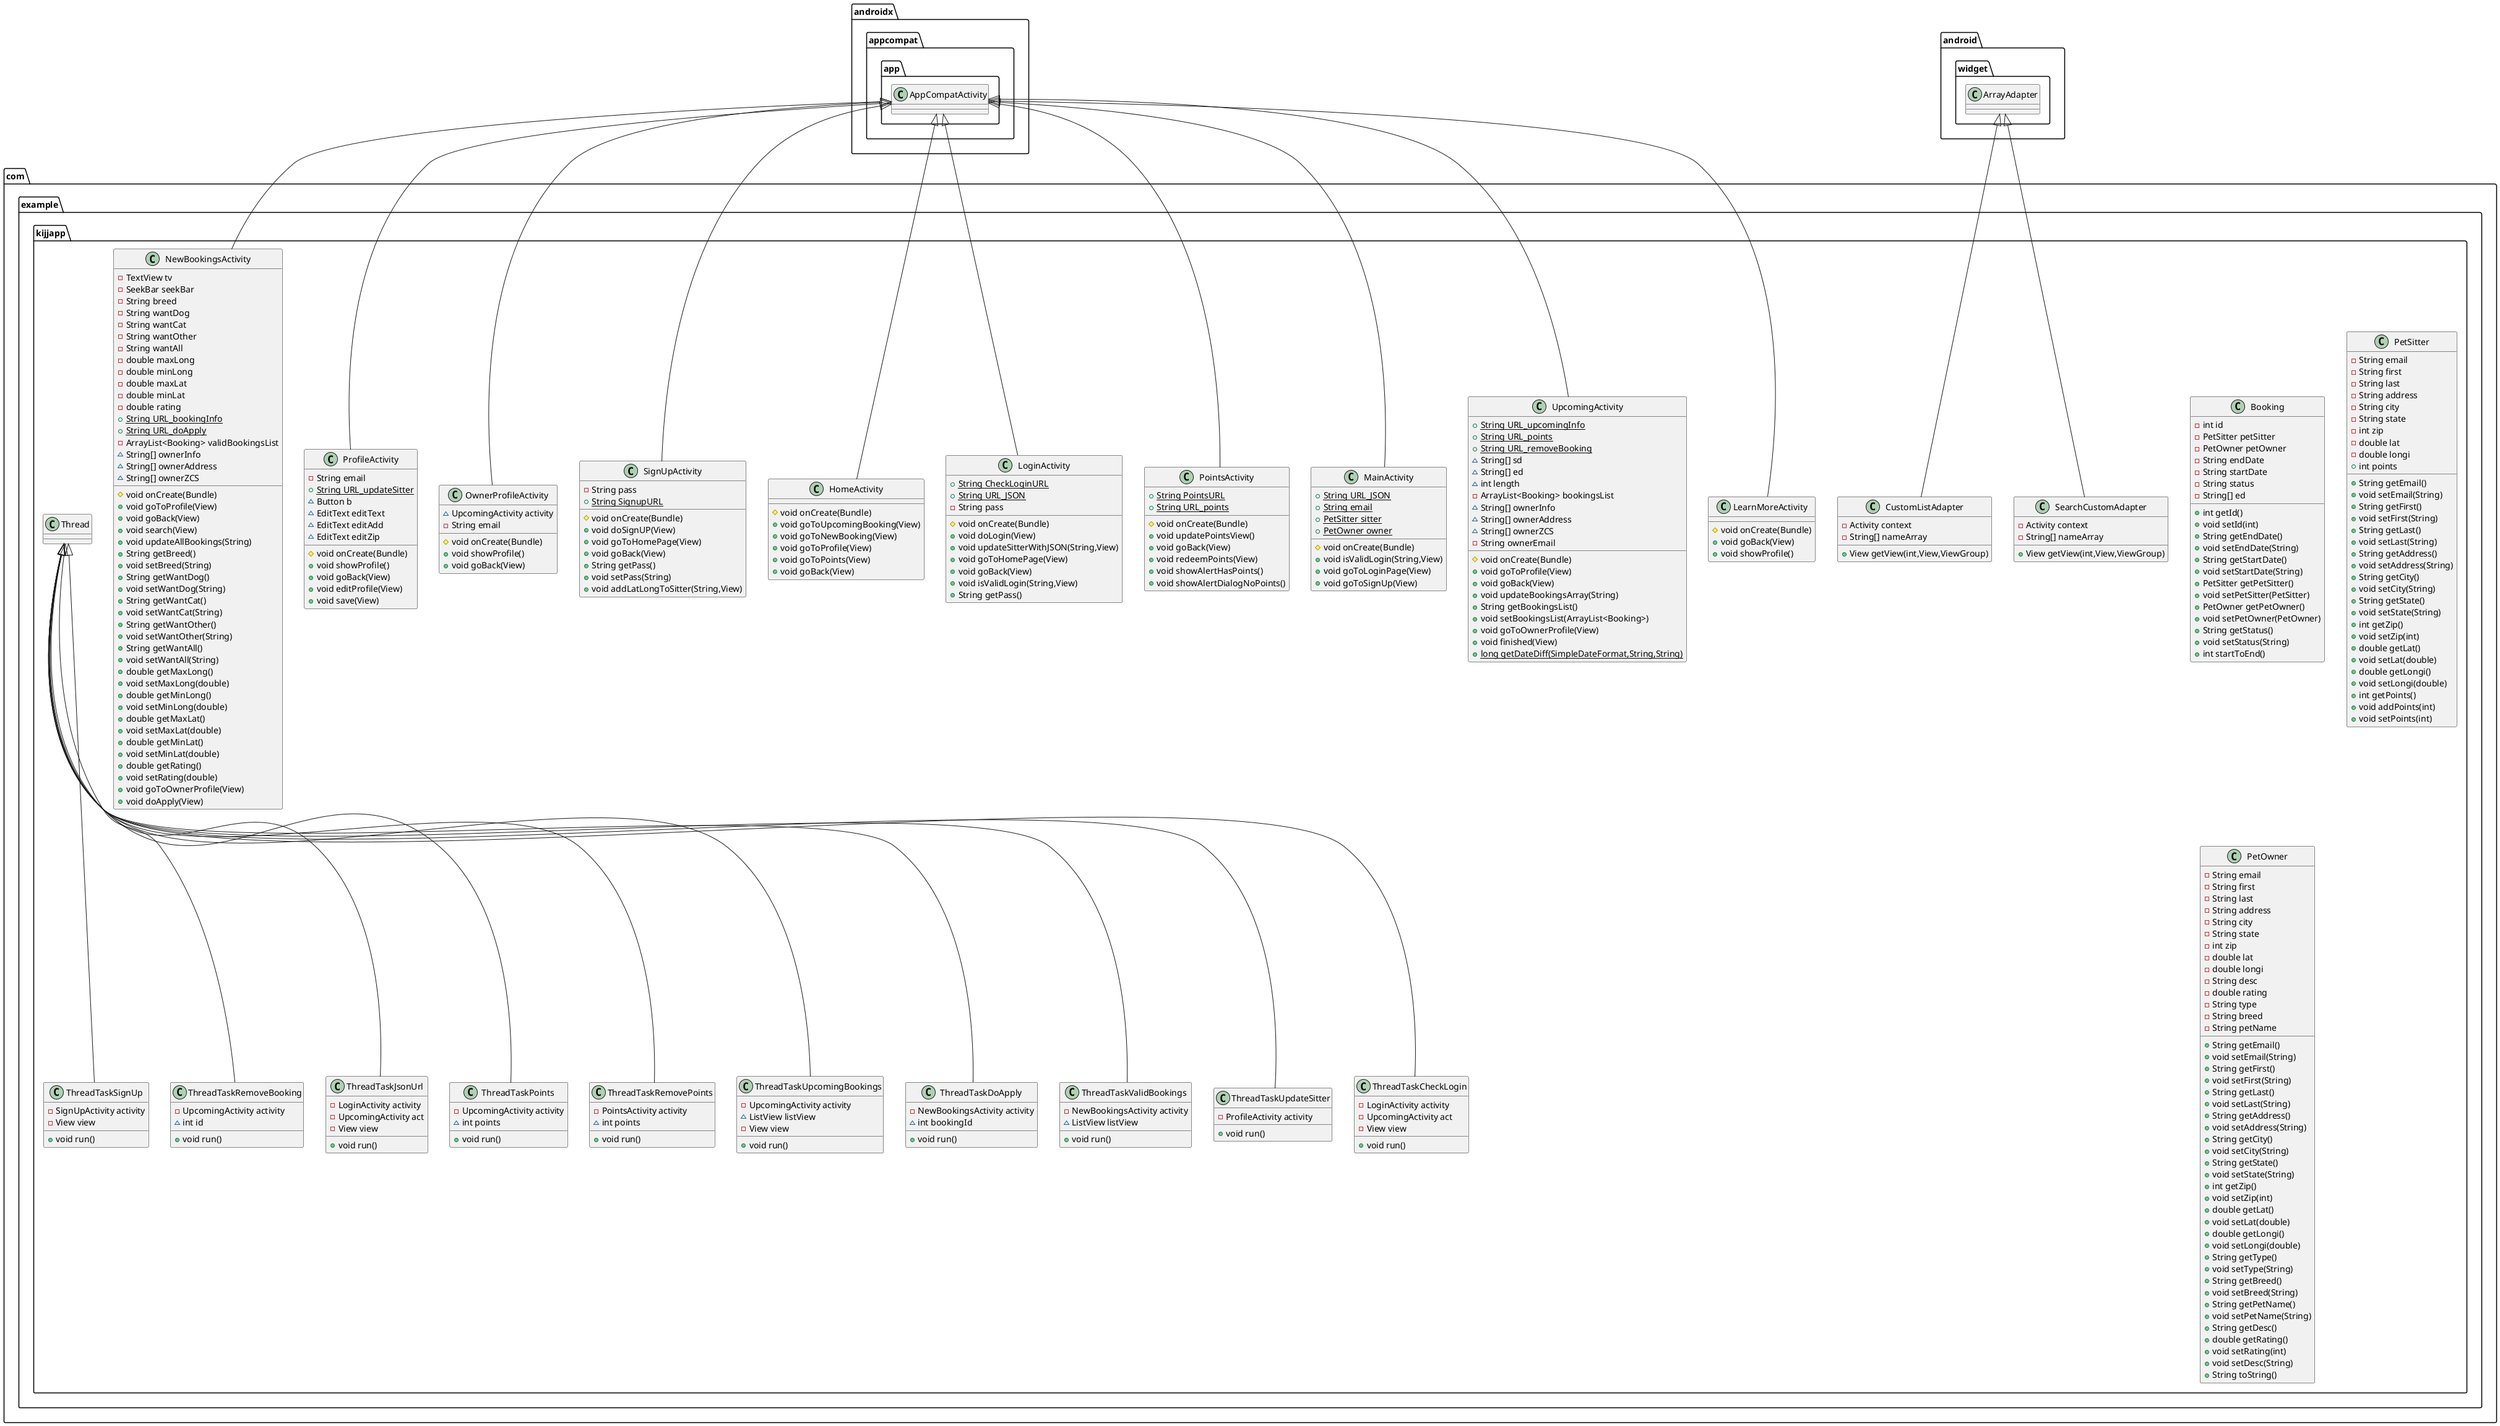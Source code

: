 @startuml
class com.example.kijjapp.ThreadTaskCheckLogin {
- LoginActivity activity
- UpcomingActivity act
- View view
+ void run()
}
class com.example.kijjapp.PointsActivity {
+ {static} String PointsURL
+ {static} String URL_points
# void onCreate(Bundle)
+ void updatePointsView()
+ void goBack(View)
+ void redeemPoints(View)
+ void showAlertHasPoints()
+ void showAlertDialogNoPoints()
}
class com.example.kijjapp.Booking {
- int id
- PetSitter petSitter
- PetOwner petOwner
- String endDate
- String startDate
- String status
- String[] ed
+ int getId()
+ void setId(int)
+ String getEndDate()
+ void setEndDate(String)
+ String getStartDate()
+ void setStartDate(String)
+ PetSitter getPetSitter()
+ void setPetSitter(PetSitter)
+ PetOwner getPetOwner()
+ void setPetOwner(PetOwner)
+ String getStatus()
+ void setStatus(String)
+ int startToEnd()
}
class com.example.kijjapp.ThreadTaskSignUp {
- SignUpActivity activity
- View view
+ void run()
}
class com.example.kijjapp.ThreadTaskRemoveBooking {
- UpcomingActivity activity
~ int id
+ void run()
}
class com.example.kijjapp.ThreadTaskJsonUrl {
- LoginActivity activity
- UpcomingActivity act
- View view
+ void run()
}
class com.example.kijjapp.ThreadTaskPoints {
- UpcomingActivity activity
~ int points
+ void run()
}
class com.example.kijjapp.LoginActivity {
+ {static} String CheckLoginURL
+ {static} String URL_JSON
- String pass
# void onCreate(Bundle)
+ void doLogin(View)
+ void updateSitterWithJSON(String,View)
+ void goToHomePage(View)
+ void goBack(View)
+ void isValidLogin(String,View)
+ String getPass()
}
class com.example.kijjapp.ThreadTaskRemovePoints {
- PointsActivity activity
~ int points
+ void run()
}
class com.example.kijjapp.PetSitter {
- String email
- String first
- String last
- String address
- String city
- String state
- int zip
- double lat
- double longi
+ int points
+ String getEmail()
+ void setEmail(String)
+ String getFirst()
+ void setFirst(String)
+ String getLast()
+ void setLast(String)
+ String getAddress()
+ void setAddress(String)
+ String getCity()
+ void setCity(String)
+ String getState()
+ void setState(String)
+ int getZip()
+ void setZip(int)
+ double getLat()
+ void setLat(double)
+ double getLongi()
+ void setLongi(double)
+ int getPoints()
+ void addPoints(int)
+ void setPoints(int)
}
class com.example.kijjapp.HomeActivity {
# void onCreate(Bundle)
+ void goToUpcomingBooking(View)
+ void goToNewBooking(View)
+ void goToProfile(View)
+ void goToPoints(View)
+ void goBack(View)
}
class com.example.kijjapp.ThreadTaskUpcomingBookings {
- UpcomingActivity activity
~ ListView listView
- View view
+ void run()
}
class com.example.kijjapp.SignUpActivity {
- String pass
+ {static} String SignupURL
# void onCreate(Bundle)
+ void doSignUP(View)
+ void goToHomePage(View)
+ void goBack(View)
+ String getPass()
+ void setPass(String)
+ void addLatLongToSitter(String,View)
}
class com.example.kijjapp.OwnerProfileActivity {
~ UpcomingActivity activity
- String email
# void onCreate(Bundle)
+ void showProfile()
+ void goBack(View)
}
class com.example.kijjapp.ThreadTaskDoApply {
- NewBookingsActivity activity
~ int bookingId
+ void run()
}
class com.example.kijjapp.ProfileActivity {
- String email
+ {static} String URL_updateSitter
~ Button b
~ EditText editText
~ EditText editAdd
~ EditText editZip
# void onCreate(Bundle)
+ void showProfile()
+ void goBack(View)
+ void editProfile(View)
+ void save(View)
}
class com.example.kijjapp.NewBookingsActivity {
- TextView tv
- SeekBar seekBar
- String breed
- String wantDog
- String wantCat
- String wantOther
- String wantAll
- double maxLong
- double minLong
- double maxLat
- double minLat
- double rating
+ {static} String URL_bookingInfo
+ {static} String URL_doApply
- ArrayList<Booking> validBookingsList
~ String[] ownerInfo
~ String[] ownerAddress
~ String[] ownerZCS
# void onCreate(Bundle)
+ void goToProfile(View)
+ void goBack(View)
+ void search(View)
+ void updateAllBookings(String)
+ String getBreed()
+ void setBreed(String)
+ String getWantDog()
+ void setWantDog(String)
+ String getWantCat()
+ void setWantCat(String)
+ String getWantOther()
+ void setWantOther(String)
+ String getWantAll()
+ void setWantAll(String)
+ double getMaxLong()
+ void setMaxLong(double)
+ double getMinLong()
+ void setMinLong(double)
+ double getMaxLat()
+ void setMaxLat(double)
+ double getMinLat()
+ void setMinLat(double)
+ double getRating()
+ void setRating(double)
+ void goToOwnerProfile(View)
+ void doApply(View)
}
class com.example.kijjapp.PetOwner {
- String email
- String first
- String last
- String address
- String city
- String state
- int zip
- double lat
- double longi
- String desc
- double rating
- String type
- String breed
- String petName
+ String getEmail()
+ void setEmail(String)
+ String getFirst()
+ void setFirst(String)
+ String getLast()
+ void setLast(String)
+ String getAddress()
+ void setAddress(String)
+ String getCity()
+ void setCity(String)
+ String getState()
+ void setState(String)
+ int getZip()
+ void setZip(int)
+ double getLat()
+ void setLat(double)
+ double getLongi()
+ void setLongi(double)
+ String getType()
+ void setType(String)
+ String getBreed()
+ void setBreed(String)
+ String getPetName()
+ void setPetName(String)
+ String getDesc()
+ double getRating()
+ void setRating(int)
+ void setDesc(String)
+ String toString()
}
class com.example.kijjapp.CustomListAdapter {
- Activity context
- String[] nameArray
+ View getView(int,View,ViewGroup)
}
class com.example.kijjapp.ThreadTaskValidBookings {
- NewBookingsActivity activity
~ ListView listView
+ void run()
}
class com.example.kijjapp.UpcomingActivity {
+ {static} String URL_upcomingInfo
+ {static} String URL_points
+ {static} String URL_removeBooking
~ String[] sd
~ String[] ed
~ int length
- ArrayList<Booking> bookingsList
~ String[] ownerInfo
~ String[] ownerAddress
~ String[] ownerZCS
- String ownerEmail
# void onCreate(Bundle)
+ void goToProfile(View)
+ void goBack(View)
+ void updateBookingsArray(String)
+ String getBookingsList()
+ void setBookingsList(ArrayList<Booking>)
+ void goToOwnerProfile(View)
+ void finished(View)
+ {static} long getDateDiff(SimpleDateFormat,String,String)
}
class com.example.kijjapp.MainActivity {
+ {static} String URL_JSON
+ {static} String email
+ {static} PetSitter sitter
+ {static} PetOwner owner
# void onCreate(Bundle)
+ void isValidLogin(String,View)
+ void goToLoginPage(View)
+ void goToSignUp(View)
}
class com.example.kijjapp.LearnMoreActivity {
# void onCreate(Bundle)
+ void goBack(View)
+ void showProfile()
}
class com.example.kijjapp.ThreadTaskUpdateSitter {
- ProfileActivity activity
+ void run()
}
class com.example.kijjapp.SearchCustomAdapter {
- Activity context
- String[] nameArray
+ View getView(int,View,ViewGroup)
}


com.example.kijjapp.Thread <|-- com.example.kijjapp.ThreadTaskCheckLogin
androidx.appcompat.app.AppCompatActivity <|-- com.example.kijjapp.PointsActivity
com.example.kijjapp.Thread <|-- com.example.kijjapp.ThreadTaskSignUp
com.example.kijjapp.Thread <|-- com.example.kijjapp.ThreadTaskRemoveBooking
com.example.kijjapp.Thread <|-- com.example.kijjapp.ThreadTaskJsonUrl
com.example.kijjapp.Thread <|-- com.example.kijjapp.ThreadTaskPoints
androidx.appcompat.app.AppCompatActivity <|-- com.example.kijjapp.LoginActivity
com.example.kijjapp.Thread <|-- com.example.kijjapp.ThreadTaskRemovePoints
androidx.appcompat.app.AppCompatActivity <|-- com.example.kijjapp.HomeActivity
com.example.kijjapp.Thread <|-- com.example.kijjapp.ThreadTaskUpcomingBookings
androidx.appcompat.app.AppCompatActivity <|-- com.example.kijjapp.SignUpActivity
androidx.appcompat.app.AppCompatActivity <|-- com.example.kijjapp.OwnerProfileActivity
com.example.kijjapp.Thread <|-- com.example.kijjapp.ThreadTaskDoApply
androidx.appcompat.app.AppCompatActivity <|-- com.example.kijjapp.ProfileActivity
androidx.appcompat.app.AppCompatActivity <|-- com.example.kijjapp.NewBookingsActivity
android.widget.ArrayAdapter <|-- com.example.kijjapp.CustomListAdapter
com.example.kijjapp.Thread <|-- com.example.kijjapp.ThreadTaskValidBookings
androidx.appcompat.app.AppCompatActivity <|-- com.example.kijjapp.UpcomingActivity
androidx.appcompat.app.AppCompatActivity <|-- com.example.kijjapp.MainActivity
androidx.appcompat.app.AppCompatActivity <|-- com.example.kijjapp.LearnMoreActivity
com.example.kijjapp.Thread <|-- com.example.kijjapp.ThreadTaskUpdateSitter
android.widget.ArrayAdapter <|-- com.example.kijjapp.SearchCustomAdapter
@enduml